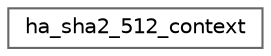 digraph "Graphical Class Hierarchy"
{
 // LATEX_PDF_SIZE
  bgcolor="transparent";
  edge [fontname=Helvetica,fontsize=10,labelfontname=Helvetica,labelfontsize=10];
  node [fontname=Helvetica,fontsize=10,shape=box,height=0.2,width=0.4];
  rankdir="LR";
  Node0 [id="Node000000",label="ha_sha2_512_context",height=0.2,width=0.4,color="grey40", fillcolor="white", style="filled",URL="$df/dc5/structha__sha2__512__context.html",tooltip="Context structure for SHA-2 512-bit hashing."];
}
